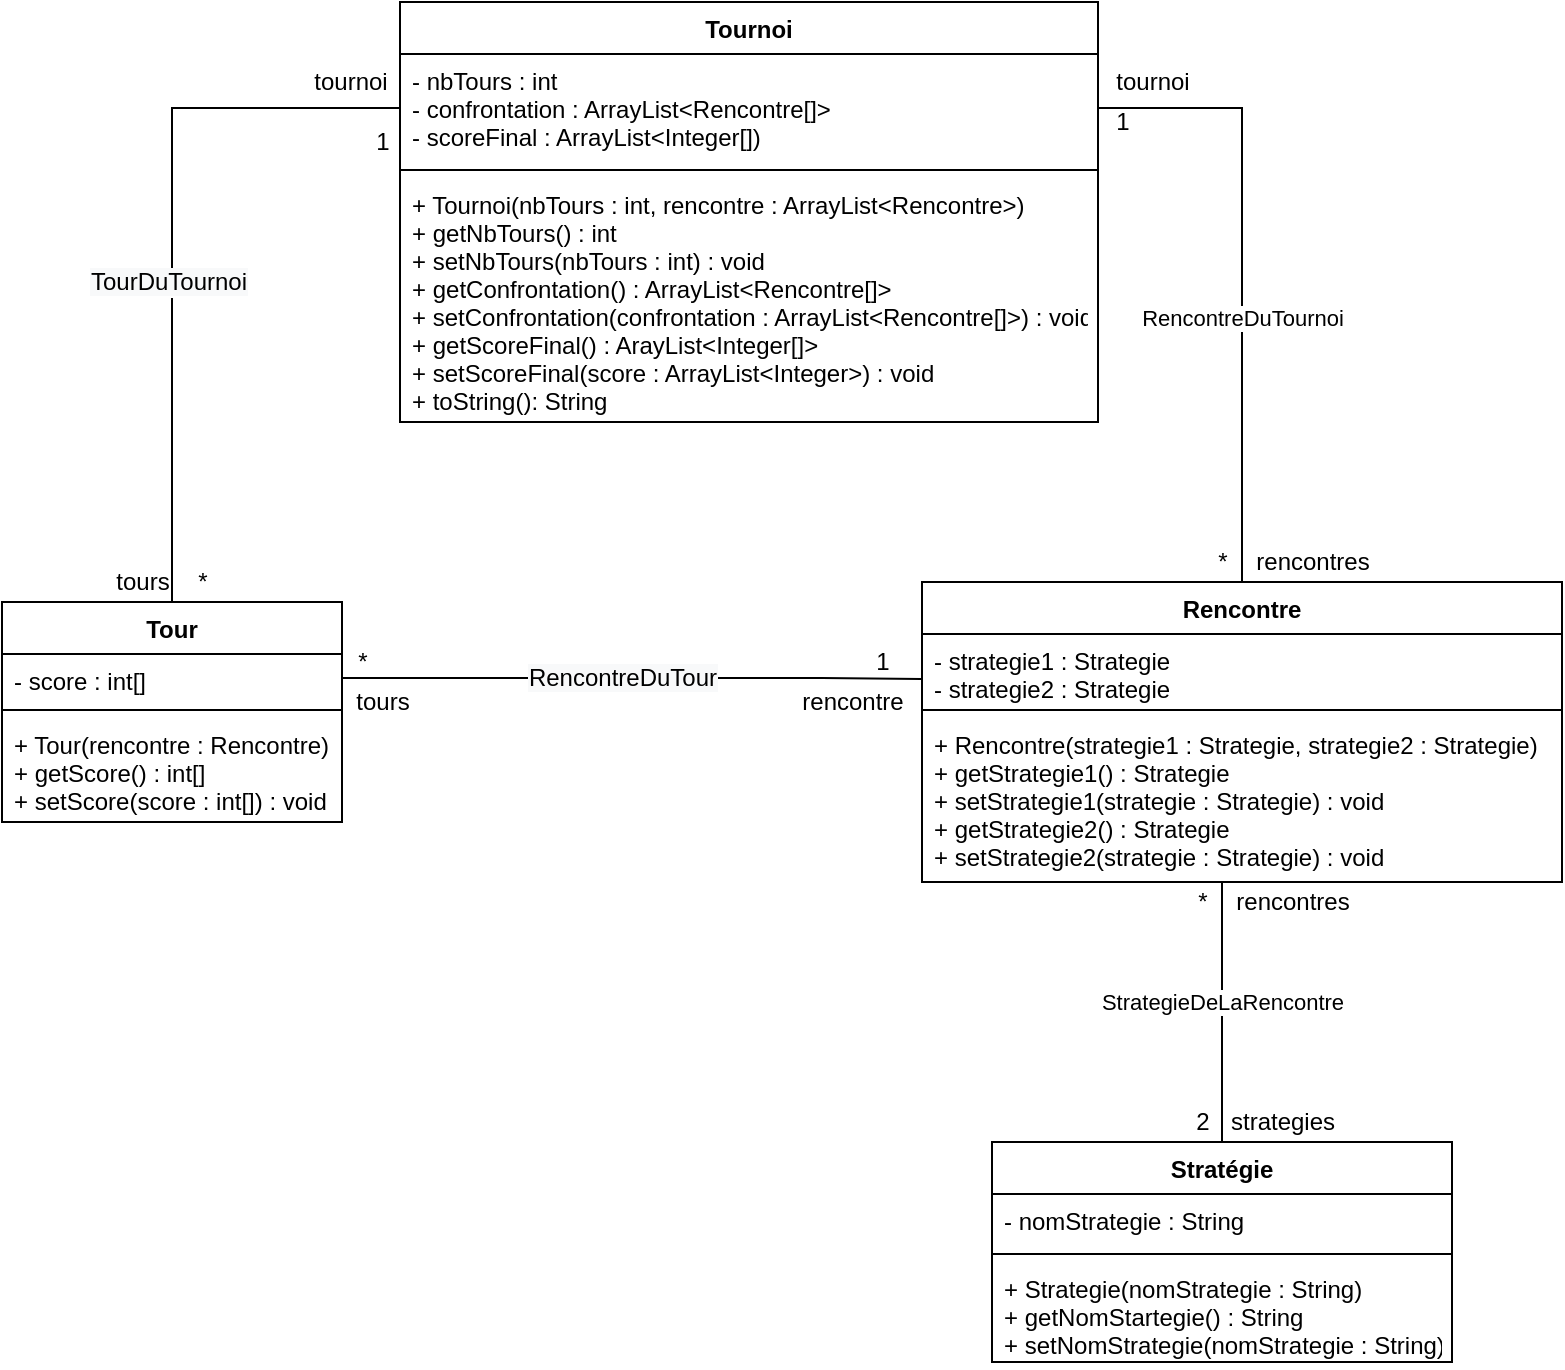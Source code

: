 <mxfile version="13.7.9" type="device"><diagram id="C5RBs43oDa-KdzZeNtuy" name="Page-1"><mxGraphModel dx="494" dy="501" grid="1" gridSize="10" guides="1" tooltips="1" connect="1" arrows="1" fold="1" page="1" pageScale="1" pageWidth="827" pageHeight="1169" math="0" shadow="0"><root><mxCell id="WIyWlLk6GJQsqaUBKTNV-0"/><mxCell id="WIyWlLk6GJQsqaUBKTNV-1" parent="WIyWlLk6GJQsqaUBKTNV-0"/><mxCell id="aXokWQc9kZBxrOlg0L1S-17" value="" style="edgeStyle=segmentEdgeStyle;endArrow=none;html=1;exitX=0.5;exitY=0;exitDx=0;exitDy=0;entryX=0;entryY=0.5;entryDx=0;entryDy=0;endFill=0;rounded=0;" edge="1" parent="WIyWlLk6GJQsqaUBKTNV-1" source="aXokWQc9kZBxrOlg0L1S-8" target="aXokWQc9kZBxrOlg0L1S-1"><mxGeometry width="50" height="50" relative="1" as="geometry"><mxPoint x="230" y="270" as="sourcePoint"/><mxPoint x="280" y="220" as="targetPoint"/><Array as="points"><mxPoint x="125" y="93"/></Array></mxGeometry></mxCell><mxCell id="aXokWQc9kZBxrOlg0L1S-37" value="&lt;span style=&quot;font-size: 12px ; background-color: rgb(248 , 249 , 250)&quot;&gt;TourDuTournoi&lt;/span&gt;" style="edgeLabel;html=1;align=center;verticalAlign=middle;resizable=0;points=[];" vertex="1" connectable="0" parent="aXokWQc9kZBxrOlg0L1S-17"><mxGeometry x="-0.114" y="2" relative="1" as="geometry"><mxPoint as="offset"/></mxGeometry></mxCell><mxCell id="aXokWQc9kZBxrOlg0L1S-19" value="" style="edgeStyle=segmentEdgeStyle;endArrow=none;html=1;exitX=0.5;exitY=0;exitDx=0;exitDy=0;entryX=1;entryY=0.5;entryDx=0;entryDy=0;endFill=0;rounded=0;" edge="1" parent="WIyWlLk6GJQsqaUBKTNV-1" source="aXokWQc9kZBxrOlg0L1S-12" target="aXokWQc9kZBxrOlg0L1S-1"><mxGeometry width="50" height="50" relative="1" as="geometry"><mxPoint x="230" y="330" as="sourcePoint"/><mxPoint x="271" y="103" as="targetPoint"/><Array as="points"><mxPoint x="660" y="93"/></Array></mxGeometry></mxCell><mxCell id="aXokWQc9kZBxrOlg0L1S-35" value="RencontreDuTournoi" style="edgeLabel;html=1;align=center;verticalAlign=middle;resizable=0;points=[];" vertex="1" connectable="0" parent="aXokWQc9kZBxrOlg0L1S-19"><mxGeometry x="-0.146" relative="1" as="geometry"><mxPoint as="offset"/></mxGeometry></mxCell><mxCell id="aXokWQc9kZBxrOlg0L1S-20" value="" style="edgeStyle=segmentEdgeStyle;endArrow=none;html=1;exitX=1;exitY=0.5;exitDx=0;exitDy=0;entryX=-0.001;entryY=0.663;entryDx=0;entryDy=0;endFill=0;rounded=0;entryPerimeter=0;" edge="1" parent="WIyWlLk6GJQsqaUBKTNV-1" source="aXokWQc9kZBxrOlg0L1S-9" target="aXokWQc9kZBxrOlg0L1S-13"><mxGeometry width="50" height="50" relative="1" as="geometry"><mxPoint x="240" y="340" as="sourcePoint"/><mxPoint x="281" y="113" as="targetPoint"/><Array as="points"><mxPoint x="450" y="378"/><mxPoint x="450" y="379"/></Array></mxGeometry></mxCell><mxCell id="aXokWQc9kZBxrOlg0L1S-36" value="&lt;span style=&quot;font-size: 12px ; background-color: rgb(248 , 249 , 250)&quot;&gt;RencontreDuTour&lt;/span&gt;" style="edgeLabel;html=1;align=center;verticalAlign=middle;resizable=0;points=[];" vertex="1" connectable="0" parent="aXokWQc9kZBxrOlg0L1S-20"><mxGeometry x="-0.089" y="2" relative="1" as="geometry"><mxPoint x="8" y="2" as="offset"/></mxGeometry></mxCell><mxCell id="aXokWQc9kZBxrOlg0L1S-21" value="" style="edgeStyle=segmentEdgeStyle;endArrow=none;html=1;exitX=0.5;exitY=0;exitDx=0;exitDy=0;entryX=0.472;entryY=1;entryDx=0;entryDy=0;endFill=0;rounded=0;entryPerimeter=0;" edge="1" parent="WIyWlLk6GJQsqaUBKTNV-1" source="aXokWQc9kZBxrOlg0L1S-4" target="aXokWQc9kZBxrOlg0L1S-15"><mxGeometry width="50" height="50" relative="1" as="geometry"><mxPoint x="250" y="350" as="sourcePoint"/><mxPoint x="291" y="123" as="targetPoint"/><Array as="points"><mxPoint x="650" y="480"/></Array></mxGeometry></mxCell><mxCell id="aXokWQc9kZBxrOlg0L1S-42" value="StrategieDeLaRencontre" style="edgeLabel;html=1;align=center;verticalAlign=middle;resizable=0;points=[];" vertex="1" connectable="0" parent="aXokWQc9kZBxrOlg0L1S-21"><mxGeometry x="0.244" relative="1" as="geometry"><mxPoint x="-0.65" y="11" as="offset"/></mxGeometry></mxCell><mxCell id="aXokWQc9kZBxrOlg0L1S-0" value="Tournoi" style="swimlane;fontStyle=1;align=center;verticalAlign=top;childLayout=stackLayout;horizontal=1;startSize=26;horizontalStack=0;resizeParent=1;resizeParentMax=0;resizeLast=0;collapsible=1;marginBottom=0;" vertex="1" parent="WIyWlLk6GJQsqaUBKTNV-1"><mxGeometry x="239" y="40" width="349" height="210" as="geometry"/></mxCell><mxCell id="aXokWQc9kZBxrOlg0L1S-1" value="- nbTours : int&#10;- confrontation : ArrayList&lt;Rencontre[]&gt;&#10;- scoreFinal : ArrayList&lt;Integer[])&#10;" style="text;strokeColor=none;fillColor=none;align=left;verticalAlign=top;spacingLeft=4;spacingRight=4;overflow=hidden;rotatable=0;points=[[0,0.5],[1,0.5]];portConstraint=eastwest;" vertex="1" parent="aXokWQc9kZBxrOlg0L1S-0"><mxGeometry y="26" width="349" height="54" as="geometry"/></mxCell><mxCell id="aXokWQc9kZBxrOlg0L1S-2" value="" style="line;strokeWidth=1;fillColor=none;align=left;verticalAlign=middle;spacingTop=-1;spacingLeft=3;spacingRight=3;rotatable=0;labelPosition=right;points=[];portConstraint=eastwest;" vertex="1" parent="aXokWQc9kZBxrOlg0L1S-0"><mxGeometry y="80" width="349" height="8" as="geometry"/></mxCell><mxCell id="aXokWQc9kZBxrOlg0L1S-3" value="+ Tournoi(nbTours : int, rencontre : ArrayList&lt;Rencontre&gt;)&#10;+ getNbTours() : int&#10;+ setNbTours(nbTours : int) : void&#10;+ getConfrontation() : ArrayList&lt;Rencontre[]&gt;&#10;+ setConfrontation(confrontation : ArrayList&lt;Rencontre[]&gt;) : void&#10;+ getScoreFinal() : ArayList&lt;Integer[]&gt;&#10;+ setScoreFinal(score : ArrayList&lt;Integer&gt;) : void&#10;+ toString(): String" style="text;strokeColor=none;fillColor=none;align=left;verticalAlign=top;spacingLeft=4;spacingRight=4;overflow=hidden;rotatable=0;points=[[0,0.5],[1,0.5]];portConstraint=eastwest;" vertex="1" parent="aXokWQc9kZBxrOlg0L1S-0"><mxGeometry y="88" width="349" height="122" as="geometry"/></mxCell><mxCell id="aXokWQc9kZBxrOlg0L1S-4" value="Stratégie" style="swimlane;fontStyle=1;align=center;verticalAlign=top;childLayout=stackLayout;horizontal=1;startSize=26;horizontalStack=0;resizeParent=1;resizeParentMax=0;resizeLast=0;collapsible=1;marginBottom=0;" vertex="1" parent="WIyWlLk6GJQsqaUBKTNV-1"><mxGeometry x="535" y="610" width="230" height="110" as="geometry"/></mxCell><mxCell id="aXokWQc9kZBxrOlg0L1S-5" value="- nomStrategie : String" style="text;strokeColor=none;fillColor=none;align=left;verticalAlign=top;spacingLeft=4;spacingRight=4;overflow=hidden;rotatable=0;points=[[0,0.5],[1,0.5]];portConstraint=eastwest;" vertex="1" parent="aXokWQc9kZBxrOlg0L1S-4"><mxGeometry y="26" width="230" height="26" as="geometry"/></mxCell><mxCell id="aXokWQc9kZBxrOlg0L1S-6" value="" style="line;strokeWidth=1;fillColor=none;align=left;verticalAlign=middle;spacingTop=-1;spacingLeft=3;spacingRight=3;rotatable=0;labelPosition=right;points=[];portConstraint=eastwest;" vertex="1" parent="aXokWQc9kZBxrOlg0L1S-4"><mxGeometry y="52" width="230" height="8" as="geometry"/></mxCell><mxCell id="aXokWQc9kZBxrOlg0L1S-7" value="+ Strategie(nomStrategie : String)&#10;+ getNomStartegie() : String&#10;+ setNomStrategie(nomStrategie : String) : void" style="text;strokeColor=none;fillColor=none;align=left;verticalAlign=top;spacingLeft=4;spacingRight=4;overflow=hidden;rotatable=0;points=[[0,0.5],[1,0.5]];portConstraint=eastwest;" vertex="1" parent="aXokWQc9kZBxrOlg0L1S-4"><mxGeometry y="60" width="230" height="50" as="geometry"/></mxCell><mxCell id="aXokWQc9kZBxrOlg0L1S-12" value="Rencontre" style="swimlane;fontStyle=1;align=center;verticalAlign=top;childLayout=stackLayout;horizontal=1;startSize=26;horizontalStack=0;resizeParent=1;resizeParentMax=0;resizeLast=0;collapsible=1;marginBottom=0;" vertex="1" parent="WIyWlLk6GJQsqaUBKTNV-1"><mxGeometry x="500" y="330" width="320" height="150" as="geometry"/></mxCell><mxCell id="aXokWQc9kZBxrOlg0L1S-13" value="- strategie1 : Strategie&#10;- strategie2 : Strategie" style="text;strokeColor=none;fillColor=none;align=left;verticalAlign=top;spacingLeft=4;spacingRight=4;overflow=hidden;rotatable=0;points=[[0,0.5],[1,0.5]];portConstraint=eastwest;" vertex="1" parent="aXokWQc9kZBxrOlg0L1S-12"><mxGeometry y="26" width="320" height="34" as="geometry"/></mxCell><mxCell id="aXokWQc9kZBxrOlg0L1S-14" value="" style="line;strokeWidth=1;fillColor=none;align=left;verticalAlign=middle;spacingTop=-1;spacingLeft=3;spacingRight=3;rotatable=0;labelPosition=right;points=[];portConstraint=eastwest;" vertex="1" parent="aXokWQc9kZBxrOlg0L1S-12"><mxGeometry y="60" width="320" height="8" as="geometry"/></mxCell><mxCell id="aXokWQc9kZBxrOlg0L1S-15" value="+ Rencontre(strategie1 : Strategie, strategie2 : Strategie)&#10;+ getStrategie1() : Strategie&#10;+ setStrategie1(strategie : Strategie) : void&#10;+ getStrategie2() : Strategie&#10;+ setStrategie2(strategie : Strategie) : void" style="text;strokeColor=none;fillColor=none;align=left;verticalAlign=top;spacingLeft=4;spacingRight=4;overflow=hidden;rotatable=0;points=[[0,0.5],[1,0.5]];portConstraint=eastwest;" vertex="1" parent="aXokWQc9kZBxrOlg0L1S-12"><mxGeometry y="68" width="320" height="82" as="geometry"/></mxCell><mxCell id="aXokWQc9kZBxrOlg0L1S-8" value="Tour" style="swimlane;fontStyle=1;align=center;verticalAlign=top;childLayout=stackLayout;horizontal=1;startSize=26;horizontalStack=0;resizeParent=1;resizeParentMax=0;resizeLast=0;collapsible=1;marginBottom=0;" vertex="1" parent="WIyWlLk6GJQsqaUBKTNV-1"><mxGeometry x="40" y="340" width="170" height="110" as="geometry"/></mxCell><mxCell id="aXokWQc9kZBxrOlg0L1S-9" value="- score : int[]" style="text;strokeColor=none;fillColor=none;align=left;verticalAlign=top;spacingLeft=4;spacingRight=4;overflow=hidden;rotatable=0;points=[[0,0.5],[1,0.5]];portConstraint=eastwest;" vertex="1" parent="aXokWQc9kZBxrOlg0L1S-8"><mxGeometry y="26" width="170" height="24" as="geometry"/></mxCell><mxCell id="aXokWQc9kZBxrOlg0L1S-10" value="" style="line;strokeWidth=1;fillColor=none;align=left;verticalAlign=middle;spacingTop=-1;spacingLeft=3;spacingRight=3;rotatable=0;labelPosition=right;points=[];portConstraint=eastwest;" vertex="1" parent="aXokWQc9kZBxrOlg0L1S-8"><mxGeometry y="50" width="170" height="8" as="geometry"/></mxCell><mxCell id="aXokWQc9kZBxrOlg0L1S-11" value="+ Tour(rencontre : Rencontre)&#10;+ getScore() : int[]&#10;+ setScore(score : int[]) : void" style="text;strokeColor=none;fillColor=none;align=left;verticalAlign=top;spacingLeft=4;spacingRight=4;overflow=hidden;rotatable=0;points=[[0,0.5],[1,0.5]];portConstraint=eastwest;" vertex="1" parent="aXokWQc9kZBxrOlg0L1S-8"><mxGeometry y="58" width="170" height="52" as="geometry"/></mxCell><mxCell id="aXokWQc9kZBxrOlg0L1S-22" value="tournoi" style="text;html=1;align=center;verticalAlign=middle;resizable=0;points=[];autosize=1;" vertex="1" parent="WIyWlLk6GJQsqaUBKTNV-1"><mxGeometry x="189" y="70" width="50" height="20" as="geometry"/></mxCell><mxCell id="aXokWQc9kZBxrOlg0L1S-24" value="1" style="text;html=1;align=center;verticalAlign=middle;resizable=0;points=[];autosize=1;" vertex="1" parent="WIyWlLk6GJQsqaUBKTNV-1"><mxGeometry x="220" y="100" width="20" height="20" as="geometry"/></mxCell><mxCell id="aXokWQc9kZBxrOlg0L1S-26" value="tours" style="text;html=1;align=center;verticalAlign=middle;resizable=0;points=[];autosize=1;" vertex="1" parent="WIyWlLk6GJQsqaUBKTNV-1"><mxGeometry x="90" y="320" width="40" height="20" as="geometry"/></mxCell><mxCell id="aXokWQc9kZBxrOlg0L1S-27" value="*" style="text;html=1;align=center;verticalAlign=middle;resizable=0;points=[];autosize=1;" vertex="1" parent="WIyWlLk6GJQsqaUBKTNV-1"><mxGeometry x="130" y="320" width="20" height="20" as="geometry"/></mxCell><mxCell id="aXokWQc9kZBxrOlg0L1S-31" value="*" style="text;html=1;align=center;verticalAlign=middle;resizable=0;points=[];autosize=1;" vertex="1" parent="WIyWlLk6GJQsqaUBKTNV-1"><mxGeometry x="210" y="360" width="20" height="20" as="geometry"/></mxCell><mxCell id="aXokWQc9kZBxrOlg0L1S-32" value="tours" style="text;html=1;align=center;verticalAlign=middle;resizable=0;points=[];autosize=1;" vertex="1" parent="WIyWlLk6GJQsqaUBKTNV-1"><mxGeometry x="210" y="380" width="40" height="20" as="geometry"/></mxCell><mxCell id="aXokWQc9kZBxrOlg0L1S-33" value="1" style="text;html=1;align=center;verticalAlign=middle;resizable=0;points=[];autosize=1;" vertex="1" parent="WIyWlLk6GJQsqaUBKTNV-1"><mxGeometry x="470" y="360" width="20" height="20" as="geometry"/></mxCell><mxCell id="aXokWQc9kZBxrOlg0L1S-34" value="rencontre" style="text;html=1;align=center;verticalAlign=middle;resizable=0;points=[];autosize=1;" vertex="1" parent="WIyWlLk6GJQsqaUBKTNV-1"><mxGeometry x="430" y="380" width="70" height="20" as="geometry"/></mxCell><mxCell id="aXokWQc9kZBxrOlg0L1S-38" value="tournoi" style="text;html=1;align=center;verticalAlign=middle;resizable=0;points=[];autosize=1;" vertex="1" parent="WIyWlLk6GJQsqaUBKTNV-1"><mxGeometry x="590" y="70" width="50" height="20" as="geometry"/></mxCell><mxCell id="aXokWQc9kZBxrOlg0L1S-39" value="1" style="text;html=1;align=center;verticalAlign=middle;resizable=0;points=[];autosize=1;" vertex="1" parent="WIyWlLk6GJQsqaUBKTNV-1"><mxGeometry x="590" y="90" width="20" height="20" as="geometry"/></mxCell><mxCell id="aXokWQc9kZBxrOlg0L1S-40" value="rencontres" style="text;html=1;align=center;verticalAlign=middle;resizable=0;points=[];autosize=1;" vertex="1" parent="WIyWlLk6GJQsqaUBKTNV-1"><mxGeometry x="660" y="310" width="70" height="20" as="geometry"/></mxCell><mxCell id="aXokWQc9kZBxrOlg0L1S-41" value="*" style="text;html=1;align=center;verticalAlign=middle;resizable=0;points=[];autosize=1;" vertex="1" parent="WIyWlLk6GJQsqaUBKTNV-1"><mxGeometry x="640" y="310" width="20" height="20" as="geometry"/></mxCell><mxCell id="aXokWQc9kZBxrOlg0L1S-43" value="rencontres" style="text;html=1;align=center;verticalAlign=middle;resizable=0;points=[];autosize=1;" vertex="1" parent="WIyWlLk6GJQsqaUBKTNV-1"><mxGeometry x="650" y="480" width="70" height="20" as="geometry"/></mxCell><mxCell id="aXokWQc9kZBxrOlg0L1S-44" value="*" style="text;html=1;align=center;verticalAlign=middle;resizable=0;points=[];autosize=1;" vertex="1" parent="WIyWlLk6GJQsqaUBKTNV-1"><mxGeometry x="630" y="480" width="20" height="20" as="geometry"/></mxCell><mxCell id="aXokWQc9kZBxrOlg0L1S-45" value="strategies" style="text;html=1;align=center;verticalAlign=middle;resizable=0;points=[];autosize=1;" vertex="1" parent="WIyWlLk6GJQsqaUBKTNV-1"><mxGeometry x="645" y="590" width="70" height="20" as="geometry"/></mxCell><mxCell id="aXokWQc9kZBxrOlg0L1S-46" value="2" style="text;html=1;align=center;verticalAlign=middle;resizable=0;points=[];autosize=1;" vertex="1" parent="WIyWlLk6GJQsqaUBKTNV-1"><mxGeometry x="630" y="590" width="20" height="20" as="geometry"/></mxCell></root></mxGraphModel></diagram></mxfile>